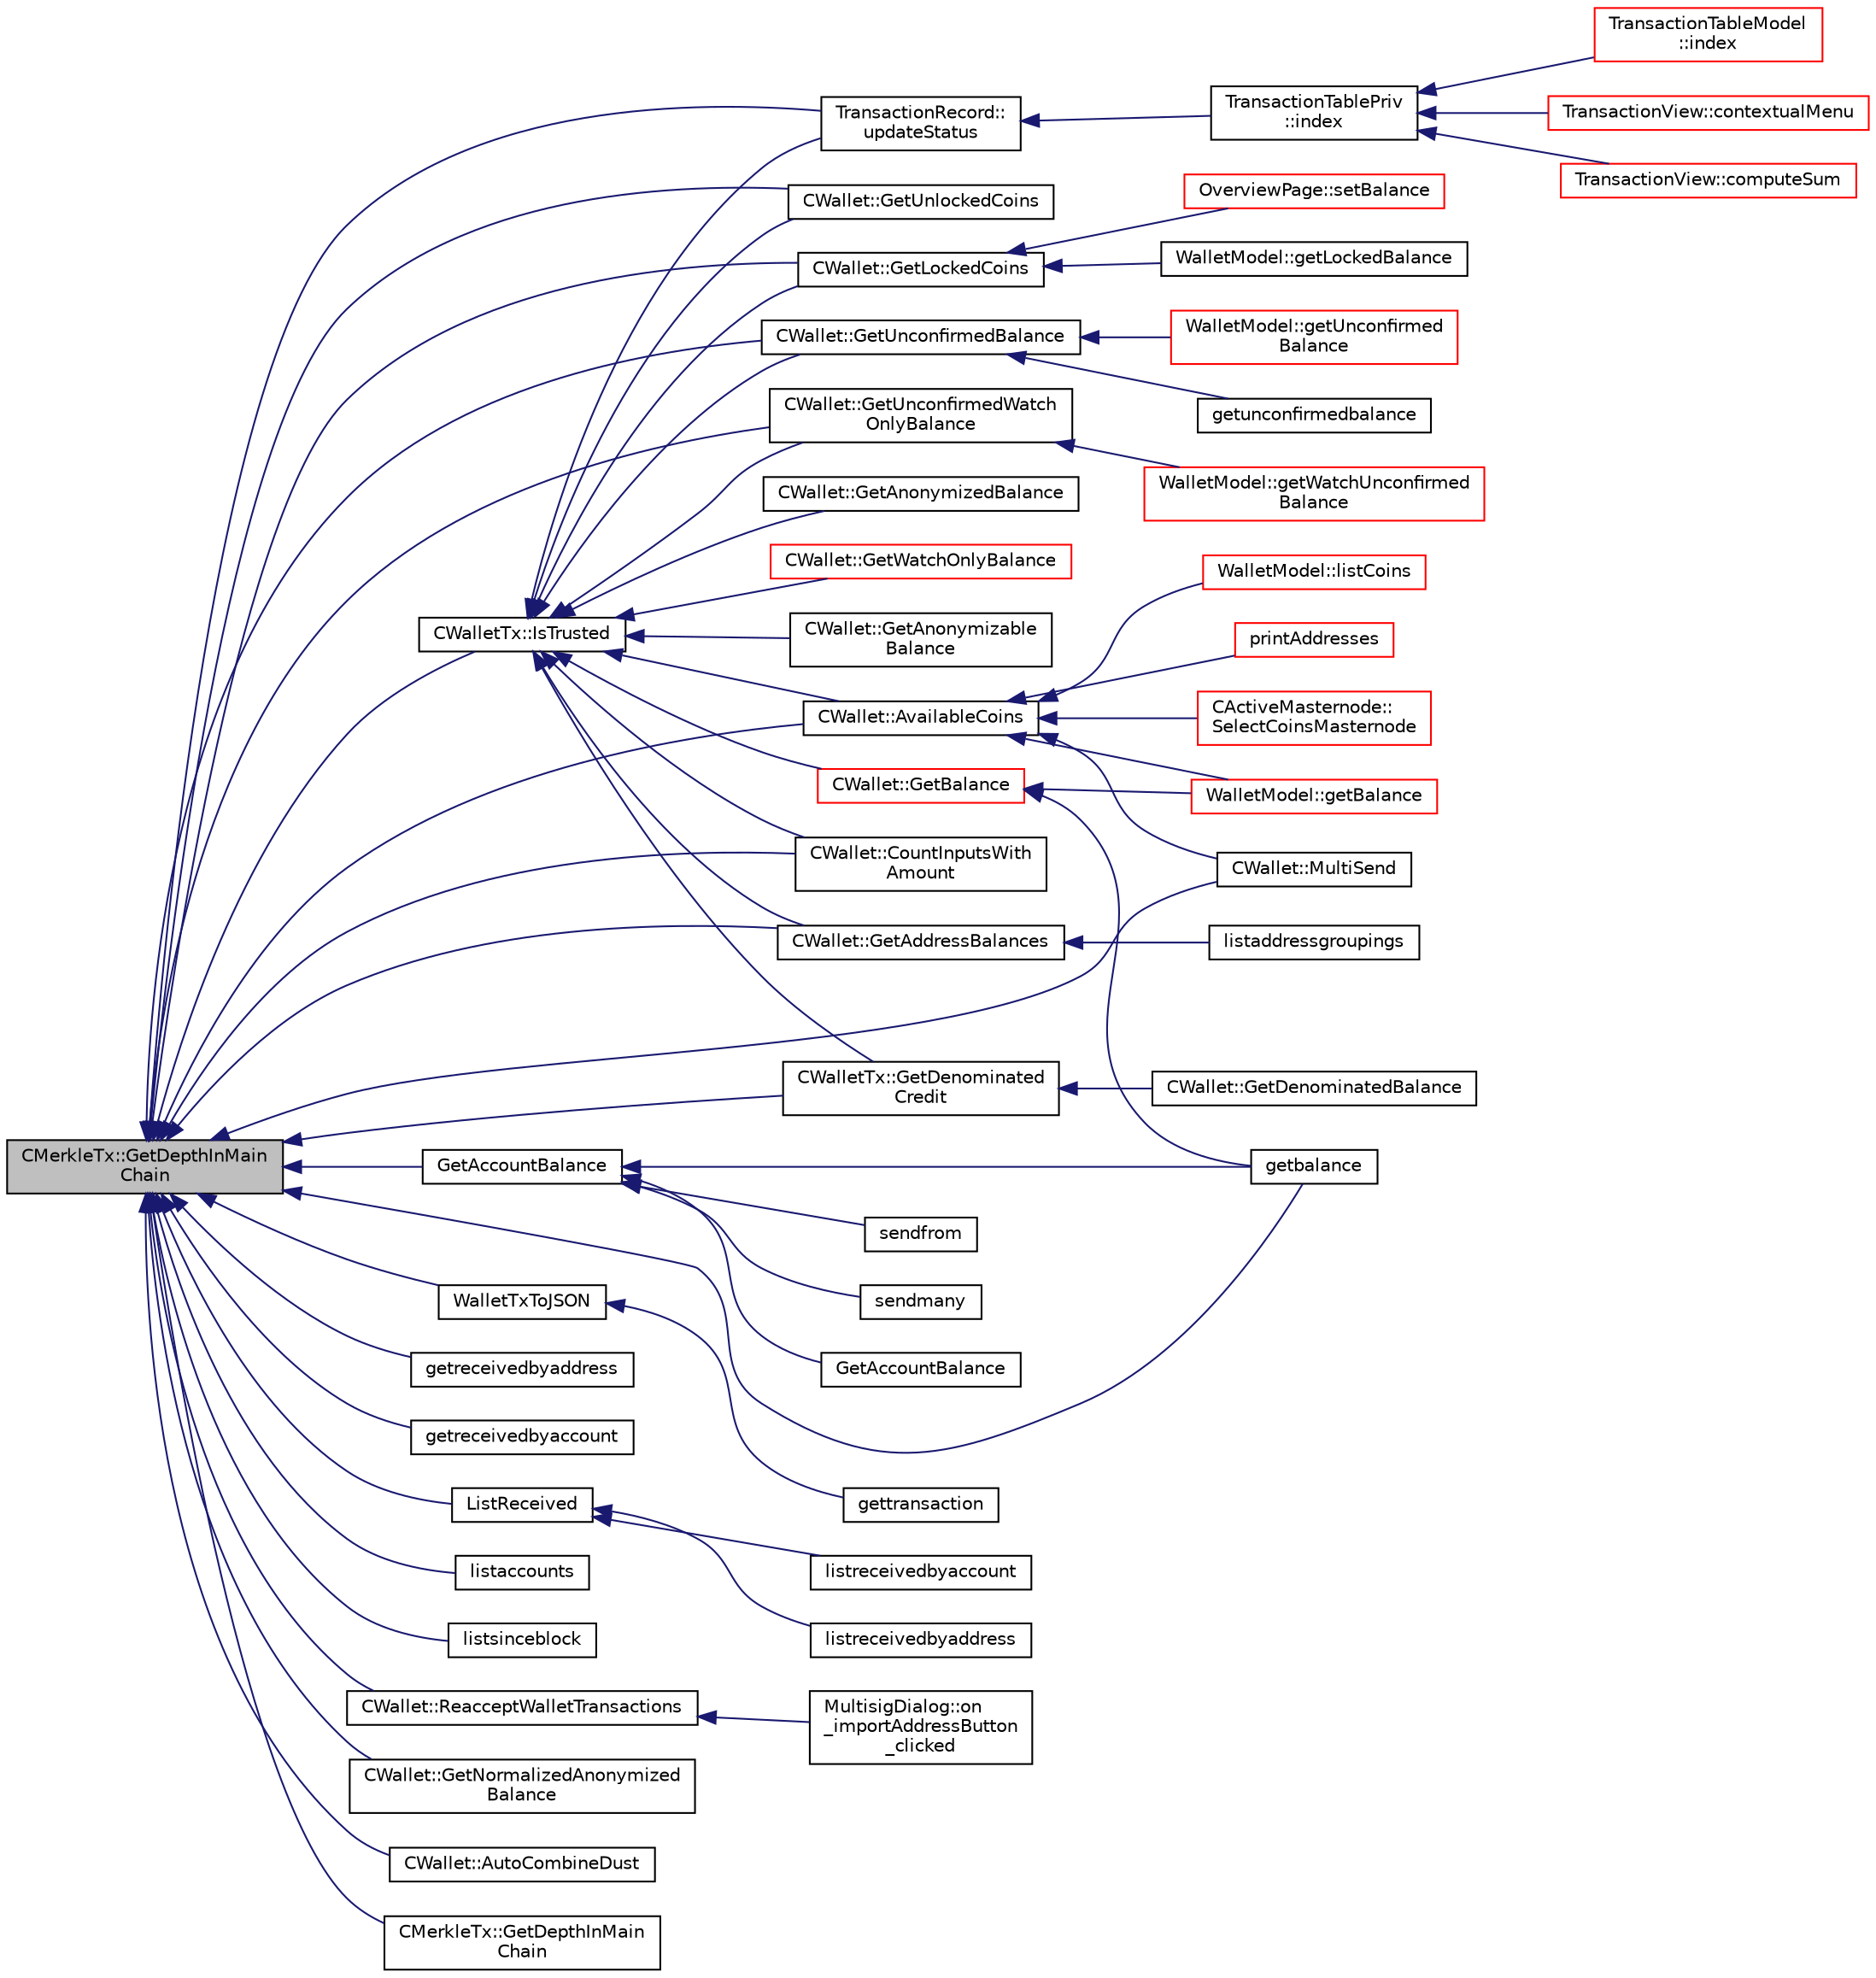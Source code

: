digraph "CMerkleTx::GetDepthInMainChain"
{
  edge [fontname="Helvetica",fontsize="10",labelfontname="Helvetica",labelfontsize="10"];
  node [fontname="Helvetica",fontsize="10",shape=record];
  rankdir="LR";
  Node142 [label="CMerkleTx::GetDepthInMain\lChain",height=0.2,width=0.4,color="black", fillcolor="grey75", style="filled", fontcolor="black"];
  Node142 -> Node143 [dir="back",color="midnightblue",fontsize="10",style="solid",fontname="Helvetica"];
  Node143 [label="TransactionRecord::\lupdateStatus",height=0.2,width=0.4,color="black", fillcolor="white", style="filled",URL="$class_transaction_record.html#a9b643dd885a790ae511705a1446556be",tooltip="Update status from core wallet tx. "];
  Node143 -> Node144 [dir="back",color="midnightblue",fontsize="10",style="solid",fontname="Helvetica"];
  Node144 [label="TransactionTablePriv\l::index",height=0.2,width=0.4,color="black", fillcolor="white", style="filled",URL="$class_transaction_table_priv.html#ac692aa6aa7820e80accc971c70e0fae5"];
  Node144 -> Node145 [dir="back",color="midnightblue",fontsize="10",style="solid",fontname="Helvetica"];
  Node145 [label="TransactionTableModel\l::index",height=0.2,width=0.4,color="red", fillcolor="white", style="filled",URL="$class_transaction_table_model.html#af3a9a49314f80268a77a704f7f028905"];
  Node144 -> Node155 [dir="back",color="midnightblue",fontsize="10",style="solid",fontname="Helvetica"];
  Node155 [label="TransactionView::contextualMenu",height=0.2,width=0.4,color="red", fillcolor="white", style="filled",URL="$class_transaction_view.html#abe5793b86a4ea6f80a6d822ee878e646"];
  Node144 -> Node157 [dir="back",color="midnightblue",fontsize="10",style="solid",fontname="Helvetica"];
  Node157 [label="TransactionView::computeSum",height=0.2,width=0.4,color="red", fillcolor="white", style="filled",URL="$class_transaction_view.html#abb2ea48a61bb12a0dda9d63952adc50e",tooltip="Compute sum of all selected transactions. "];
  Node142 -> Node160 [dir="back",color="midnightblue",fontsize="10",style="solid",fontname="Helvetica"];
  Node160 [label="WalletTxToJSON",height=0.2,width=0.4,color="black", fillcolor="white", style="filled",URL="$rpcwallet_8cpp.html#a28e51f3edfce43e075603e9e315f40c4"];
  Node160 -> Node161 [dir="back",color="midnightblue",fontsize="10",style="solid",fontname="Helvetica"];
  Node161 [label="gettransaction",height=0.2,width=0.4,color="black", fillcolor="white", style="filled",URL="$rpcwallet_8cpp.html#a845c15a1402787fcf2cc021111ea89f5"];
  Node142 -> Node162 [dir="back",color="midnightblue",fontsize="10",style="solid",fontname="Helvetica"];
  Node162 [label="getreceivedbyaddress",height=0.2,width=0.4,color="black", fillcolor="white", style="filled",URL="$rpcwallet_8cpp.html#abbb6475509aa2e69844f0b3a8bcb422a"];
  Node142 -> Node163 [dir="back",color="midnightblue",fontsize="10",style="solid",fontname="Helvetica"];
  Node163 [label="getreceivedbyaccount",height=0.2,width=0.4,color="black", fillcolor="white", style="filled",URL="$rpcwallet_8cpp.html#a07526be5270b0e55b4a0b79c01205f3d"];
  Node142 -> Node164 [dir="back",color="midnightblue",fontsize="10",style="solid",fontname="Helvetica"];
  Node164 [label="GetAccountBalance",height=0.2,width=0.4,color="black", fillcolor="white", style="filled",URL="$rpcwallet_8cpp.html#a5dd4970f17f0d3a59169b7fe82390d75"];
  Node164 -> Node165 [dir="back",color="midnightblue",fontsize="10",style="solid",fontname="Helvetica"];
  Node165 [label="GetAccountBalance",height=0.2,width=0.4,color="black", fillcolor="white", style="filled",URL="$rpcwallet_8cpp.html#a5412d8eb7f083abd527240461e8c2046"];
  Node164 -> Node166 [dir="back",color="midnightblue",fontsize="10",style="solid",fontname="Helvetica"];
  Node166 [label="getbalance",height=0.2,width=0.4,color="black", fillcolor="white", style="filled",URL="$rpcwallet_8cpp.html#a1fdcef480c78c033eb587bd442ec305f"];
  Node164 -> Node167 [dir="back",color="midnightblue",fontsize="10",style="solid",fontname="Helvetica"];
  Node167 [label="sendfrom",height=0.2,width=0.4,color="black", fillcolor="white", style="filled",URL="$rpcwallet_8cpp.html#a845eaefd9ec7752b1145c183205524d0"];
  Node164 -> Node168 [dir="back",color="midnightblue",fontsize="10",style="solid",fontname="Helvetica"];
  Node168 [label="sendmany",height=0.2,width=0.4,color="black", fillcolor="white", style="filled",URL="$rpcwallet_8cpp.html#adeb5f23f20fb4e589dab23cadf75c92d"];
  Node142 -> Node166 [dir="back",color="midnightblue",fontsize="10",style="solid",fontname="Helvetica"];
  Node142 -> Node169 [dir="back",color="midnightblue",fontsize="10",style="solid",fontname="Helvetica"];
  Node169 [label="ListReceived",height=0.2,width=0.4,color="black", fillcolor="white", style="filled",URL="$rpcwallet_8cpp.html#a0cc958f67a8d6d0002cb4fee19eddb5c"];
  Node169 -> Node170 [dir="back",color="midnightblue",fontsize="10",style="solid",fontname="Helvetica"];
  Node170 [label="listreceivedbyaddress",height=0.2,width=0.4,color="black", fillcolor="white", style="filled",URL="$rpcwallet_8cpp.html#a34b36ceb4a7e36e0dab24cf675c49da5"];
  Node169 -> Node171 [dir="back",color="midnightblue",fontsize="10",style="solid",fontname="Helvetica"];
  Node171 [label="listreceivedbyaccount",height=0.2,width=0.4,color="black", fillcolor="white", style="filled",URL="$rpcwallet_8cpp.html#ab7e240a25a3d2d30ffb65bdfdfa082eb"];
  Node142 -> Node172 [dir="back",color="midnightblue",fontsize="10",style="solid",fontname="Helvetica"];
  Node172 [label="listaccounts",height=0.2,width=0.4,color="black", fillcolor="white", style="filled",URL="$rpcwallet_8cpp.html#a0cd5dc1112a6c6d5a29a381cd7967fc5"];
  Node142 -> Node173 [dir="back",color="midnightblue",fontsize="10",style="solid",fontname="Helvetica"];
  Node173 [label="listsinceblock",height=0.2,width=0.4,color="black", fillcolor="white", style="filled",URL="$rpcwallet_8cpp.html#a53cf4975a89f414ef3bd180f6b4773cd"];
  Node142 -> Node174 [dir="back",color="midnightblue",fontsize="10",style="solid",fontname="Helvetica"];
  Node174 [label="CWallet::ReacceptWalletTransactions",height=0.2,width=0.4,color="black", fillcolor="white", style="filled",URL="$group__map_wallet.html#ga796c23450c8482e10e0c75ae5c1fa8ed"];
  Node174 -> Node175 [dir="back",color="midnightblue",fontsize="10",style="solid",fontname="Helvetica"];
  Node175 [label="MultisigDialog::on\l_importAddressButton\l_clicked",height=0.2,width=0.4,color="black", fillcolor="white", style="filled",URL="$class_multisig_dialog.html#acd1dfe3a52a5a91b31f8042a119c7618"];
  Node142 -> Node176 [dir="back",color="midnightblue",fontsize="10",style="solid",fontname="Helvetica"];
  Node176 [label="CWallet::GetUnlockedCoins",height=0.2,width=0.4,color="black", fillcolor="white", style="filled",URL="$group___actions.html#gac53ff383877722c629056bbefa74e846"];
  Node142 -> Node177 [dir="back",color="midnightblue",fontsize="10",style="solid",fontname="Helvetica"];
  Node177 [label="CWallet::GetLockedCoins",height=0.2,width=0.4,color="black", fillcolor="white", style="filled",URL="$group___actions.html#ga6e44b124ff5bb788fc9f54bb9a557a87"];
  Node177 -> Node178 [dir="back",color="midnightblue",fontsize="10",style="solid",fontname="Helvetica"];
  Node178 [label="OverviewPage::setBalance",height=0.2,width=0.4,color="red", fillcolor="white", style="filled",URL="$class_overview_page.html#a93fac198949a3e71a92a3f67ee5753a1"];
  Node177 -> Node181 [dir="back",color="midnightblue",fontsize="10",style="solid",fontname="Helvetica"];
  Node181 [label="WalletModel::getLockedBalance",height=0.2,width=0.4,color="black", fillcolor="white", style="filled",URL="$class_wallet_model.html#a0fccd88511bce41f226c1c41604347c3"];
  Node142 -> Node182 [dir="back",color="midnightblue",fontsize="10",style="solid",fontname="Helvetica"];
  Node182 [label="CWallet::GetNormalizedAnonymized\lBalance",height=0.2,width=0.4,color="black", fillcolor="white", style="filled",URL="$group___actions.html#ga24e9c793a438c84b48811bd5b7d4edc6"];
  Node142 -> Node183 [dir="back",color="midnightblue",fontsize="10",style="solid",fontname="Helvetica"];
  Node183 [label="CWallet::GetUnconfirmedBalance",height=0.2,width=0.4,color="black", fillcolor="white", style="filled",URL="$group___actions.html#ga6e6e1497535d499242c2f2a76d1cbe63"];
  Node183 -> Node184 [dir="back",color="midnightblue",fontsize="10",style="solid",fontname="Helvetica"];
  Node184 [label="WalletModel::getUnconfirmed\lBalance",height=0.2,width=0.4,color="red", fillcolor="white", style="filled",URL="$class_wallet_model.html#a5028f20a33e0d17942abeea537916736"];
  Node183 -> Node189 [dir="back",color="midnightblue",fontsize="10",style="solid",fontname="Helvetica"];
  Node189 [label="getunconfirmedbalance",height=0.2,width=0.4,color="black", fillcolor="white", style="filled",URL="$rpcwallet_8cpp.html#a1f1b55cadcfbec4545b754b35d09032b"];
  Node142 -> Node190 [dir="back",color="midnightblue",fontsize="10",style="solid",fontname="Helvetica"];
  Node190 [label="CWallet::GetUnconfirmedWatch\lOnlyBalance",height=0.2,width=0.4,color="black", fillcolor="white", style="filled",URL="$group___actions.html#gab0c110f14f0429f9de594b2293837621"];
  Node190 -> Node191 [dir="back",color="midnightblue",fontsize="10",style="solid",fontname="Helvetica"];
  Node191 [label="WalletModel::getWatchUnconfirmed\lBalance",height=0.2,width=0.4,color="red", fillcolor="white", style="filled",URL="$class_wallet_model.html#a691b35afd9aff056e1398fd057691ff1"];
  Node142 -> Node192 [dir="back",color="midnightblue",fontsize="10",style="solid",fontname="Helvetica"];
  Node192 [label="CWallet::AvailableCoins",height=0.2,width=0.4,color="black", fillcolor="white", style="filled",URL="$group___actions.html#ga8110e889be0f5915104e07bfe3839c68",tooltip="populate vCoins with vector of available COutputs. "];
  Node192 -> Node193 [dir="back",color="midnightblue",fontsize="10",style="solid",fontname="Helvetica"];
  Node193 [label="CActiveMasternode::\lSelectCoinsMasternode",height=0.2,width=0.4,color="red", fillcolor="white", style="filled",URL="$class_c_active_masternode.html#ac4fc5fb1681bf0a0f3d30e706fb0577a"];
  Node192 -> Node200 [dir="back",color="midnightblue",fontsize="10",style="solid",fontname="Helvetica"];
  Node200 [label="WalletModel::getBalance",height=0.2,width=0.4,color="red", fillcolor="white", style="filled",URL="$class_wallet_model.html#a4d2cb225a19b89c64f4b5d81faf89beb"];
  Node192 -> Node204 [dir="back",color="midnightblue",fontsize="10",style="solid",fontname="Helvetica"];
  Node204 [label="WalletModel::listCoins",height=0.2,width=0.4,color="red", fillcolor="white", style="filled",URL="$class_wallet_model.html#ae5ce26bba42701b45de766ef11cc9a47"];
  Node192 -> Node215 [dir="back",color="midnightblue",fontsize="10",style="solid",fontname="Helvetica"];
  Node215 [label="printAddresses",height=0.2,width=0.4,color="red", fillcolor="white", style="filled",URL="$rpcwallet_8cpp.html#a4360b9e906ccc9414a35fc6cdc1f4517"];
  Node192 -> Node217 [dir="back",color="midnightblue",fontsize="10",style="solid",fontname="Helvetica"];
  Node217 [label="CWallet::MultiSend",height=0.2,width=0.4,color="black", fillcolor="white", style="filled",URL="$class_c_wallet.html#ace77e9b4ffcfdbc61a327d02168620a2"];
  Node142 -> Node218 [dir="back",color="midnightblue",fontsize="10",style="solid",fontname="Helvetica"];
  Node218 [label="CWallet::CountInputsWith\lAmount",height=0.2,width=0.4,color="black", fillcolor="white", style="filled",URL="$group___actions.html#ga6ab79abf1aba845254fe5969731ba2ad"];
  Node142 -> Node219 [dir="back",color="midnightblue",fontsize="10",style="solid",fontname="Helvetica"];
  Node219 [label="CWallet::GetAddressBalances",height=0.2,width=0.4,color="black", fillcolor="white", style="filled",URL="$group___actions.html#gadf2b4ac337ddb271555985cec82e43e6"];
  Node219 -> Node220 [dir="back",color="midnightblue",fontsize="10",style="solid",fontname="Helvetica"];
  Node220 [label="listaddressgroupings",height=0.2,width=0.4,color="black", fillcolor="white", style="filled",URL="$rpcwallet_8cpp.html#a6be618acd7a7b1fb454dacbf24294317"];
  Node142 -> Node221 [dir="back",color="midnightblue",fontsize="10",style="solid",fontname="Helvetica"];
  Node221 [label="CWallet::AutoCombineDust",height=0.2,width=0.4,color="black", fillcolor="white", style="filled",URL="$class_c_wallet.html#a48b1e3fba569989535063b9b5308aa9e"];
  Node142 -> Node217 [dir="back",color="midnightblue",fontsize="10",style="solid",fontname="Helvetica"];
  Node142 -> Node222 [dir="back",color="midnightblue",fontsize="10",style="solid",fontname="Helvetica"];
  Node222 [label="CMerkleTx::GetDepthInMain\lChain",height=0.2,width=0.4,color="black", fillcolor="white", style="filled",URL="$class_c_merkle_tx.html#a62f6cd33580ca300867f63ce8f49a072"];
  Node142 -> Node223 [dir="back",color="midnightblue",fontsize="10",style="solid",fontname="Helvetica"];
  Node223 [label="CWalletTx::GetDenominated\lCredit",height=0.2,width=0.4,color="black", fillcolor="white", style="filled",URL="$class_c_wallet_tx.html#add56840ebbe56702eeddbfda1870d628"];
  Node223 -> Node224 [dir="back",color="midnightblue",fontsize="10",style="solid",fontname="Helvetica"];
  Node224 [label="CWallet::GetDenominatedBalance",height=0.2,width=0.4,color="black", fillcolor="white", style="filled",URL="$group___actions.html#ga3d9f78bd52a2bd03a9e79c1a84e76cd7"];
  Node142 -> Node225 [dir="back",color="midnightblue",fontsize="10",style="solid",fontname="Helvetica"];
  Node225 [label="CWalletTx::IsTrusted",height=0.2,width=0.4,color="black", fillcolor="white", style="filled",URL="$class_c_wallet_tx.html#a71efb0d5b5def8ae00a1d74b8741bfcb"];
  Node225 -> Node143 [dir="back",color="midnightblue",fontsize="10",style="solid",fontname="Helvetica"];
  Node225 -> Node226 [dir="back",color="midnightblue",fontsize="10",style="solid",fontname="Helvetica"];
  Node226 [label="CWallet::GetBalance",height=0.2,width=0.4,color="red", fillcolor="white", style="filled",URL="$group___actions.html#gaa6522c2833bc0a84d216cf102b51ba05"];
  Node226 -> Node200 [dir="back",color="midnightblue",fontsize="10",style="solid",fontname="Helvetica"];
  Node226 -> Node166 [dir="back",color="midnightblue",fontsize="10",style="solid",fontname="Helvetica"];
  Node225 -> Node176 [dir="back",color="midnightblue",fontsize="10",style="solid",fontname="Helvetica"];
  Node225 -> Node177 [dir="back",color="midnightblue",fontsize="10",style="solid",fontname="Helvetica"];
  Node225 -> Node232 [dir="back",color="midnightblue",fontsize="10",style="solid",fontname="Helvetica"];
  Node232 [label="CWallet::GetAnonymizable\lBalance",height=0.2,width=0.4,color="black", fillcolor="white", style="filled",URL="$group___actions.html#ga173ba5fb0dee2879755682ec21ee57a7"];
  Node225 -> Node233 [dir="back",color="midnightblue",fontsize="10",style="solid",fontname="Helvetica"];
  Node233 [label="CWallet::GetAnonymizedBalance",height=0.2,width=0.4,color="black", fillcolor="white", style="filled",URL="$group___actions.html#gad71e805ab9614962a57cb931e91b4297"];
  Node225 -> Node183 [dir="back",color="midnightblue",fontsize="10",style="solid",fontname="Helvetica"];
  Node225 -> Node234 [dir="back",color="midnightblue",fontsize="10",style="solid",fontname="Helvetica"];
  Node234 [label="CWallet::GetWatchOnlyBalance",height=0.2,width=0.4,color="red", fillcolor="white", style="filled",URL="$group___actions.html#ga92a58ebac7d7d398597657600db56611"];
  Node225 -> Node190 [dir="back",color="midnightblue",fontsize="10",style="solid",fontname="Helvetica"];
  Node225 -> Node192 [dir="back",color="midnightblue",fontsize="10",style="solid",fontname="Helvetica"];
  Node225 -> Node218 [dir="back",color="midnightblue",fontsize="10",style="solid",fontname="Helvetica"];
  Node225 -> Node219 [dir="back",color="midnightblue",fontsize="10",style="solid",fontname="Helvetica"];
  Node225 -> Node223 [dir="back",color="midnightblue",fontsize="10",style="solid",fontname="Helvetica"];
}
